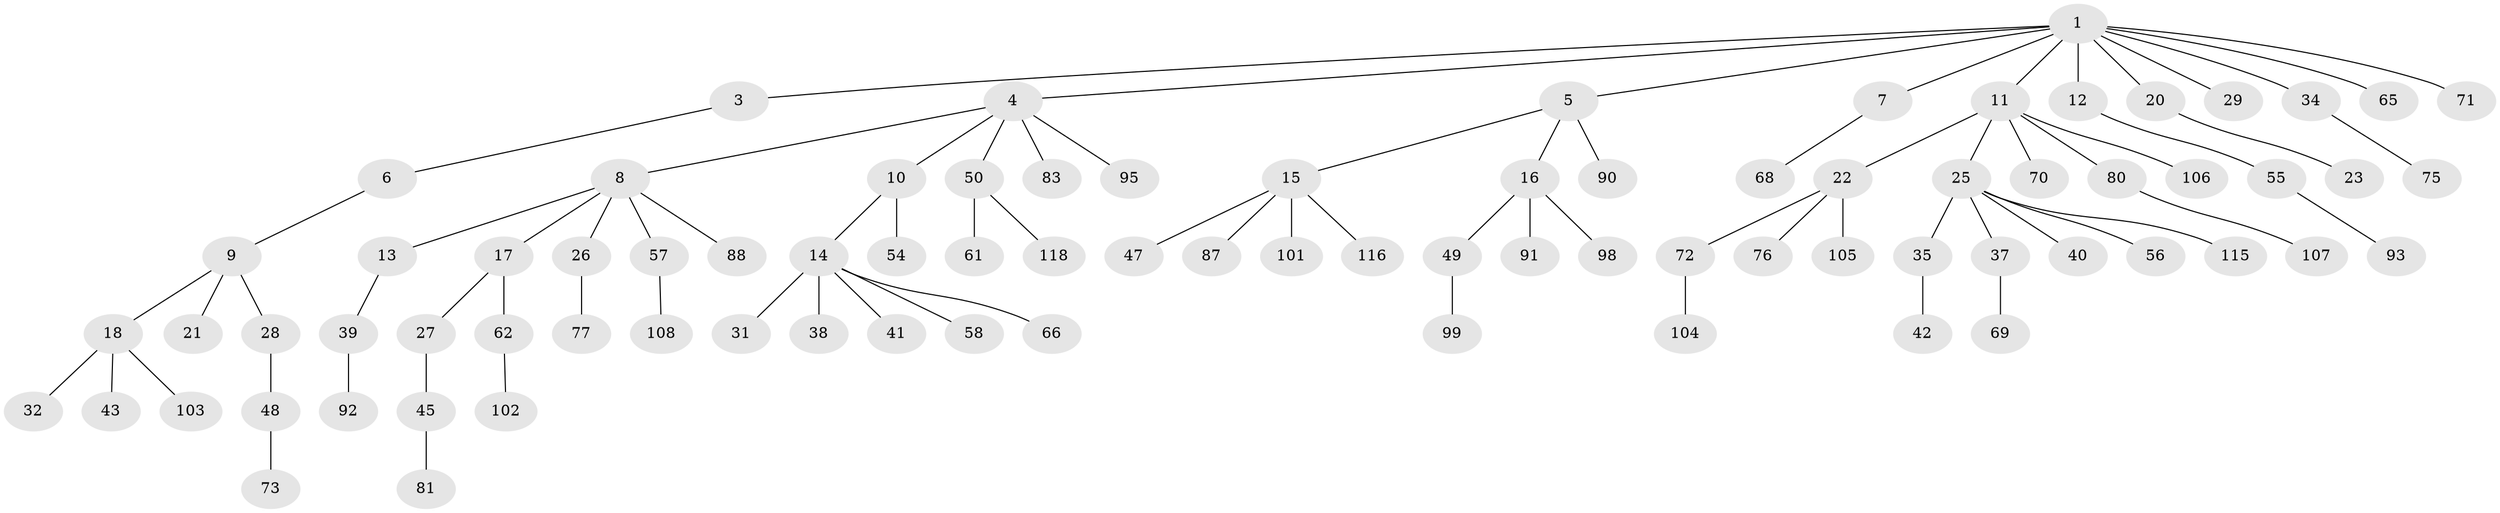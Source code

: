 // original degree distribution, {5: 0.03361344537815126, 8: 0.008403361344537815, 2: 0.2773109243697479, 6: 0.03361344537815126, 4: 0.04201680672268908, 7: 0.008403361344537815, 3: 0.08403361344537816, 1: 0.5126050420168067}
// Generated by graph-tools (version 1.1) at 2025/19/03/04/25 18:19:25]
// undirected, 83 vertices, 82 edges
graph export_dot {
graph [start="1"]
  node [color=gray90,style=filled];
  1 [super="+2"];
  3;
  4;
  5;
  6;
  7 [super="+36+84+52"];
  8 [super="+63"];
  9 [super="+112"];
  10 [super="+46"];
  11 [super="+19"];
  12 [super="+24"];
  13;
  14;
  15 [super="+30"];
  16;
  17;
  18;
  20 [super="+67"];
  21;
  22;
  23;
  25;
  26;
  27;
  28 [super="+33"];
  29;
  31 [super="+86"];
  32;
  34;
  35;
  37 [super="+74+78"];
  38;
  39;
  40;
  41 [super="+44"];
  42 [super="+113+82"];
  43;
  45 [super="+51"];
  47;
  48 [super="+53"];
  49;
  50;
  54;
  55;
  56;
  57 [super="+79"];
  58;
  61;
  62;
  65;
  66;
  68;
  69;
  70;
  71;
  72;
  73;
  75;
  76;
  77;
  80;
  81 [super="+119"];
  83;
  87;
  88;
  90;
  91;
  92;
  93;
  95 [super="+110"];
  98;
  99;
  101;
  102;
  103;
  104;
  105 [super="+111"];
  106;
  107;
  108;
  115;
  116;
  118;
  1 -- 3;
  1 -- 11;
  1 -- 20;
  1 -- 29;
  1 -- 65;
  1 -- 34;
  1 -- 4;
  1 -- 5;
  1 -- 7;
  1 -- 71;
  1 -- 12;
  3 -- 6;
  4 -- 8;
  4 -- 10;
  4 -- 50;
  4 -- 83;
  4 -- 95;
  5 -- 15;
  5 -- 16;
  5 -- 90;
  6 -- 9;
  7 -- 68;
  8 -- 13;
  8 -- 17;
  8 -- 26;
  8 -- 57;
  8 -- 88;
  9 -- 18;
  9 -- 21;
  9 -- 28;
  10 -- 14;
  10 -- 54;
  11 -- 22;
  11 -- 70;
  11 -- 80;
  11 -- 106;
  11 -- 25;
  12 -- 55;
  13 -- 39;
  14 -- 31;
  14 -- 38;
  14 -- 41;
  14 -- 58;
  14 -- 66;
  15 -- 47;
  15 -- 87;
  15 -- 101;
  15 -- 116;
  16 -- 49;
  16 -- 91;
  16 -- 98;
  17 -- 27;
  17 -- 62;
  18 -- 32;
  18 -- 43;
  18 -- 103;
  20 -- 23;
  22 -- 72;
  22 -- 76;
  22 -- 105;
  25 -- 35;
  25 -- 37;
  25 -- 40;
  25 -- 56;
  25 -- 115;
  26 -- 77;
  27 -- 45;
  28 -- 48;
  34 -- 75;
  35 -- 42;
  37 -- 69;
  39 -- 92;
  45 -- 81;
  48 -- 73;
  49 -- 99;
  50 -- 61;
  50 -- 118;
  55 -- 93;
  57 -- 108;
  62 -- 102;
  72 -- 104;
  80 -- 107;
}
